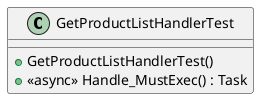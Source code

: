 @startuml
class GetProductListHandlerTest {
    + GetProductListHandlerTest()
    + <<async>> Handle_MustExec() : Task
}
@enduml
